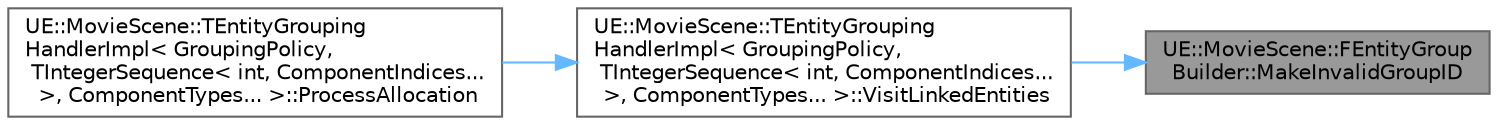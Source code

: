 digraph "UE::MovieScene::FEntityGroupBuilder::MakeInvalidGroupID"
{
 // INTERACTIVE_SVG=YES
 // LATEX_PDF_SIZE
  bgcolor="transparent";
  edge [fontname=Helvetica,fontsize=10,labelfontname=Helvetica,labelfontsize=10];
  node [fontname=Helvetica,fontsize=10,shape=box,height=0.2,width=0.4];
  rankdir="RL";
  Node1 [id="Node000001",label="UE::MovieScene::FEntityGroup\lBuilder::MakeInvalidGroupID",height=0.2,width=0.4,color="gray40", fillcolor="grey60", style="filled", fontcolor="black",tooltip="Make an invalid group ID that is associated with the policy key."];
  Node1 -> Node2 [id="edge1_Node000001_Node000002",dir="back",color="steelblue1",style="solid",tooltip=" "];
  Node2 [id="Node000002",label="UE::MovieScene::TEntityGrouping\lHandlerImpl\< GroupingPolicy,\l TIntegerSequence\< int, ComponentIndices...\l \>, ComponentTypes... \>::VisitLinkedEntities",height=0.2,width=0.4,color="grey40", fillcolor="white", style="filled",URL="$d7/d0c/structUE_1_1MovieScene_1_1TEntityGroupingHandlerImpl_3_01GroupingPolicy_00_01TIntegerSequence_3_04a6d351f13d04378a1074c4ae1ccb04.html#a0184ec61db853749b11a0bffdaaabbe4",tooltip=" "];
  Node2 -> Node3 [id="edge2_Node000002_Node000003",dir="back",color="steelblue1",style="solid",tooltip=" "];
  Node3 [id="Node000003",label="UE::MovieScene::TEntityGrouping\lHandlerImpl\< GroupingPolicy,\l TIntegerSequence\< int, ComponentIndices...\l \>, ComponentTypes... \>::ProcessAllocation",height=0.2,width=0.4,color="grey40", fillcolor="white", style="filled",URL="$d7/d0c/structUE_1_1MovieScene_1_1TEntityGroupingHandlerImpl_3_01GroupingPolicy_00_01TIntegerSequence_3_04a6d351f13d04378a1074c4ae1ccb04.html#a838e4d1bb5fde58c29fb9e33d4eecd65",tooltip="Process an allocation and group the entities found therein."];
}
